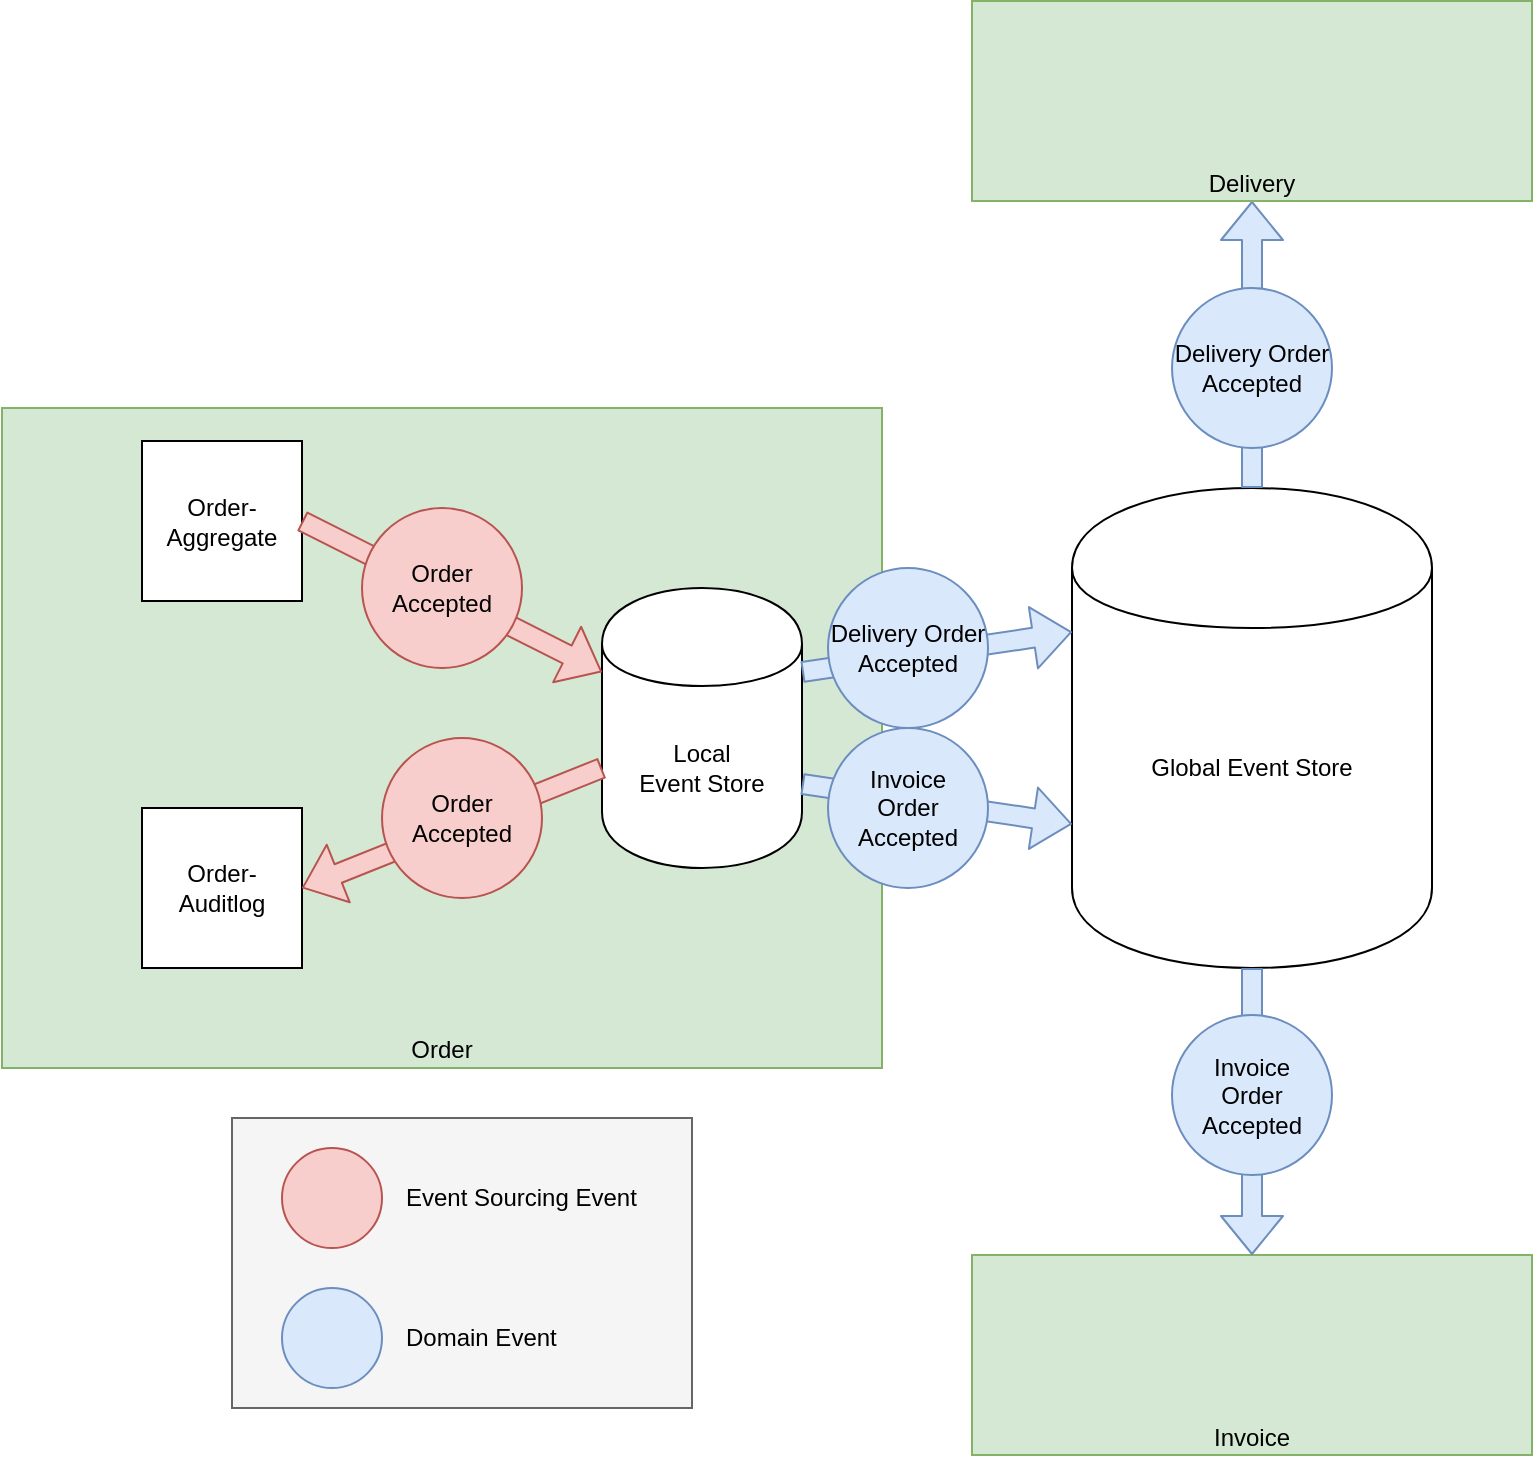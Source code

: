 <mxfile version="10.8.2" type="github"><diagram id="Z8ddhxFXJsNTU-jUUC_I" name="Page-1"><mxGraphModel dx="2221" dy="715" grid="1" gridSize="10" guides="1" tooltips="1" connect="1" arrows="1" fold="1" page="1" pageScale="1" pageWidth="827" pageHeight="1169" math="0" shadow="0"><root><mxCell id="0"/><mxCell id="1" parent="0"/><mxCell id="Pixg1pDH2KvUNLihEbCK-1" value="" style="whiteSpace=wrap;html=1;align=left;fillColor=#f5f5f5;strokeColor=#666666;fontColor=#333333;" vertex="1" parent="1"><mxGeometry x="75" y="575" width="230" height="145" as="geometry"/></mxCell><mxCell id="Pixg1pDH2KvUNLihEbCK-2" value="Order" style="whiteSpace=wrap;html=1;verticalAlign=bottom;fillColor=#d5e8d4;strokeColor=#82b366;" vertex="1" parent="1"><mxGeometry x="-40" y="220" width="440" height="330" as="geometry"/></mxCell><mxCell id="Pixg1pDH2KvUNLihEbCK-3" value="Local&lt;br&gt;Event Store" style="shape=cylinder;whiteSpace=wrap;html=1;boundedLbl=1;backgroundOutline=1;" vertex="1" parent="1"><mxGeometry x="260" y="310" width="100" height="140" as="geometry"/></mxCell><mxCell id="Pixg1pDH2KvUNLihEbCK-4" value="Global Event Store" style="shape=cylinder;whiteSpace=wrap;html=1;boundedLbl=1;backgroundOutline=1;" vertex="1" parent="1"><mxGeometry x="495" y="260" width="180" height="240" as="geometry"/></mxCell><mxCell id="Pixg1pDH2KvUNLihEbCK-5" value="Order-Aggregate" style="whiteSpace=wrap;html=1;aspect=fixed;" vertex="1" parent="1"><mxGeometry x="30" y="236.5" width="80" height="80" as="geometry"/></mxCell><mxCell id="Pixg1pDH2KvUNLihEbCK-6" value="" style="shape=flexArrow;endArrow=classic;html=1;exitX=1;exitY=0.5;exitDx=0;exitDy=0;entryX=0;entryY=0.3;entryDx=0;entryDy=0;fillColor=#f8cecc;strokeColor=#b85450;" edge="1" parent="1" source="Pixg1pDH2KvUNLihEbCK-5" target="Pixg1pDH2KvUNLihEbCK-3"><mxGeometry width="50" height="50" relative="1" as="geometry"><mxPoint x="90" y="620" as="sourcePoint"/><mxPoint x="140" y="570" as="targetPoint"/></mxGeometry></mxCell><mxCell id="Pixg1pDH2KvUNLihEbCK-7" value="Invoice&lt;br&gt;" style="whiteSpace=wrap;html=1;verticalAlign=bottom;fillColor=#d5e8d4;strokeColor=#82b366;" vertex="1" parent="1"><mxGeometry x="445" y="643.5" width="280" height="100" as="geometry"/></mxCell><mxCell id="Pixg1pDH2KvUNLihEbCK-8" value="" style="shape=flexArrow;endArrow=classic;html=1;fillColor=#dae8fc;entryX=0;entryY=0.3;entryDx=0;entryDy=0;exitX=1;exitY=0.3;exitDx=0;exitDy=0;strokeColor=#6c8ebf;" edge="1" parent="1" source="Pixg1pDH2KvUNLihEbCK-3" target="Pixg1pDH2KvUNLihEbCK-4"><mxGeometry width="50" height="50" relative="1" as="geometry"><mxPoint x="405.059" y="379.824" as="sourcePoint"/><mxPoint x="435" y="380" as="targetPoint"/></mxGeometry></mxCell><mxCell id="Pixg1pDH2KvUNLihEbCK-9" value="Delivery Order Accepted" style="ellipse;whiteSpace=wrap;html=1;fillColor=#dae8fc;strokeColor=#6c8ebf;" vertex="1" parent="1"><mxGeometry x="373" y="300" width="80" height="80" as="geometry"/></mxCell><mxCell id="Pixg1pDH2KvUNLihEbCK-10" value="" style="ellipse;whiteSpace=wrap;html=1;fillColor=#f8cecc;strokeColor=#b85450;" vertex="1" parent="1"><mxGeometry x="100" y="590" width="50" height="50" as="geometry"/></mxCell><mxCell id="Pixg1pDH2KvUNLihEbCK-11" value="Event Sourcing Event" style="text;html=1;strokeColor=none;fillColor=none;align=left;verticalAlign=middle;whiteSpace=wrap;rounded=0;" vertex="1" parent="1"><mxGeometry x="160" y="605" width="130" height="20" as="geometry"/></mxCell><mxCell id="Pixg1pDH2KvUNLihEbCK-12" value="" style="ellipse;whiteSpace=wrap;html=1;fillColor=#dae8fc;strokeColor=#6c8ebf;" vertex="1" parent="1"><mxGeometry x="100" y="660" width="50" height="50" as="geometry"/></mxCell><mxCell id="Pixg1pDH2KvUNLihEbCK-13" value="Domain Event" style="text;html=1;strokeColor=none;fillColor=none;align=left;verticalAlign=middle;whiteSpace=wrap;rounded=0;" vertex="1" parent="1"><mxGeometry x="160" y="675" width="130" height="20" as="geometry"/></mxCell><mxCell id="Pixg1pDH2KvUNLihEbCK-14" value="" style="shape=flexArrow;endArrow=classic;html=1;fillColor=#dae8fc;entryX=0.5;entryY=0;entryDx=0;entryDy=0;exitX=0.5;exitY=1;exitDx=0;exitDy=0;strokeColor=#6c8ebf;" edge="1" parent="1" source="Pixg1pDH2KvUNLihEbCK-4" target="Pixg1pDH2KvUNLihEbCK-7"><mxGeometry width="50" height="50" relative="1" as="geometry"><mxPoint x="638" y="523.5" as="sourcePoint"/><mxPoint x="808" y="523.5" as="targetPoint"/></mxGeometry></mxCell><mxCell id="Pixg1pDH2KvUNLihEbCK-15" value="Invoice&lt;br&gt;Order Accepted" style="ellipse;whiteSpace=wrap;html=1;fillColor=#dae8fc;strokeColor=#6c8ebf;" vertex="1" parent="1"><mxGeometry x="545" y="523.5" width="80" height="80" as="geometry"/></mxCell><mxCell id="Pixg1pDH2KvUNLihEbCK-16" value="" style="shape=flexArrow;endArrow=classic;html=1;fillColor=#dae8fc;entryX=0.5;entryY=1;entryDx=0;entryDy=0;exitX=0.5;exitY=0;exitDx=0;exitDy=0;strokeColor=#6c8ebf;" edge="1" parent="1" source="Pixg1pDH2KvUNLihEbCK-4" target="Pixg1pDH2KvUNLihEbCK-17"><mxGeometry width="50" height="50" relative="1" as="geometry"><mxPoint x="608" y="513.5" as="sourcePoint"/><mxPoint x="608" y="653.5" as="targetPoint"/></mxGeometry></mxCell><mxCell id="Pixg1pDH2KvUNLihEbCK-17" value="Delivery&lt;br&gt;" style="whiteSpace=wrap;html=1;verticalAlign=bottom;fillColor=#d5e8d4;strokeColor=#82b366;" vertex="1" parent="1"><mxGeometry x="445" y="16.5" width="280" height="100" as="geometry"/></mxCell><mxCell id="Pixg1pDH2KvUNLihEbCK-18" value="Delivery Order Accepted" style="ellipse;whiteSpace=wrap;html=1;fillColor=#dae8fc;strokeColor=#6c8ebf;" vertex="1" parent="1"><mxGeometry x="545" y="160" width="80" height="80" as="geometry"/></mxCell><mxCell id="Pixg1pDH2KvUNLihEbCK-19" value="Order-Auditlog" style="whiteSpace=wrap;html=1;aspect=fixed;" vertex="1" parent="1"><mxGeometry x="30" y="420" width="80" height="80" as="geometry"/></mxCell><mxCell id="Pixg1pDH2KvUNLihEbCK-20" value="" style="shape=flexArrow;endArrow=classic;html=1;entryX=1;entryY=0.5;entryDx=0;entryDy=0;fillColor=#f8cecc;strokeColor=#b85450;" edge="1" parent="1" source="Pixg1pDH2KvUNLihEbCK-3" target="Pixg1pDH2KvUNLihEbCK-19"><mxGeometry width="50" height="50" relative="1" as="geometry"><mxPoint x="190" y="329.824" as="sourcePoint"/><mxPoint x="288.824" y="434.529" as="targetPoint"/></mxGeometry></mxCell><mxCell id="Pixg1pDH2KvUNLihEbCK-21" value="Order Accepted" style="ellipse;whiteSpace=wrap;html=1;fillColor=#f8cecc;strokeColor=#b85450;" vertex="1" parent="1"><mxGeometry x="140" y="270" width="80" height="80" as="geometry"/></mxCell><mxCell id="Pixg1pDH2KvUNLihEbCK-22" value="Order Accepted" style="ellipse;whiteSpace=wrap;html=1;fillColor=#f8cecc;strokeColor=#b85450;" vertex="1" parent="1"><mxGeometry x="150" y="385" width="80" height="80" as="geometry"/></mxCell><mxCell id="Pixg1pDH2KvUNLihEbCK-23" value="" style="shape=flexArrow;endArrow=classic;html=1;fillColor=#dae8fc;entryX=0;entryY=0.7;entryDx=0;entryDy=0;exitX=1;exitY=0.7;exitDx=0;exitDy=0;strokeColor=#6c8ebf;" edge="1" parent="1" source="Pixg1pDH2KvUNLihEbCK-3" target="Pixg1pDH2KvUNLihEbCK-4"><mxGeometry width="50" height="50" relative="1" as="geometry"><mxPoint x="370" y="362" as="sourcePoint"/><mxPoint x="505" y="342" as="targetPoint"/></mxGeometry></mxCell><mxCell id="Pixg1pDH2KvUNLihEbCK-24" value="Invoice&lt;br&gt;Order Accepted" style="ellipse;whiteSpace=wrap;html=1;fillColor=#dae8fc;strokeColor=#6c8ebf;" vertex="1" parent="1"><mxGeometry x="373" y="380" width="80" height="80" as="geometry"/></mxCell></root></mxGraphModel></diagram></mxfile>